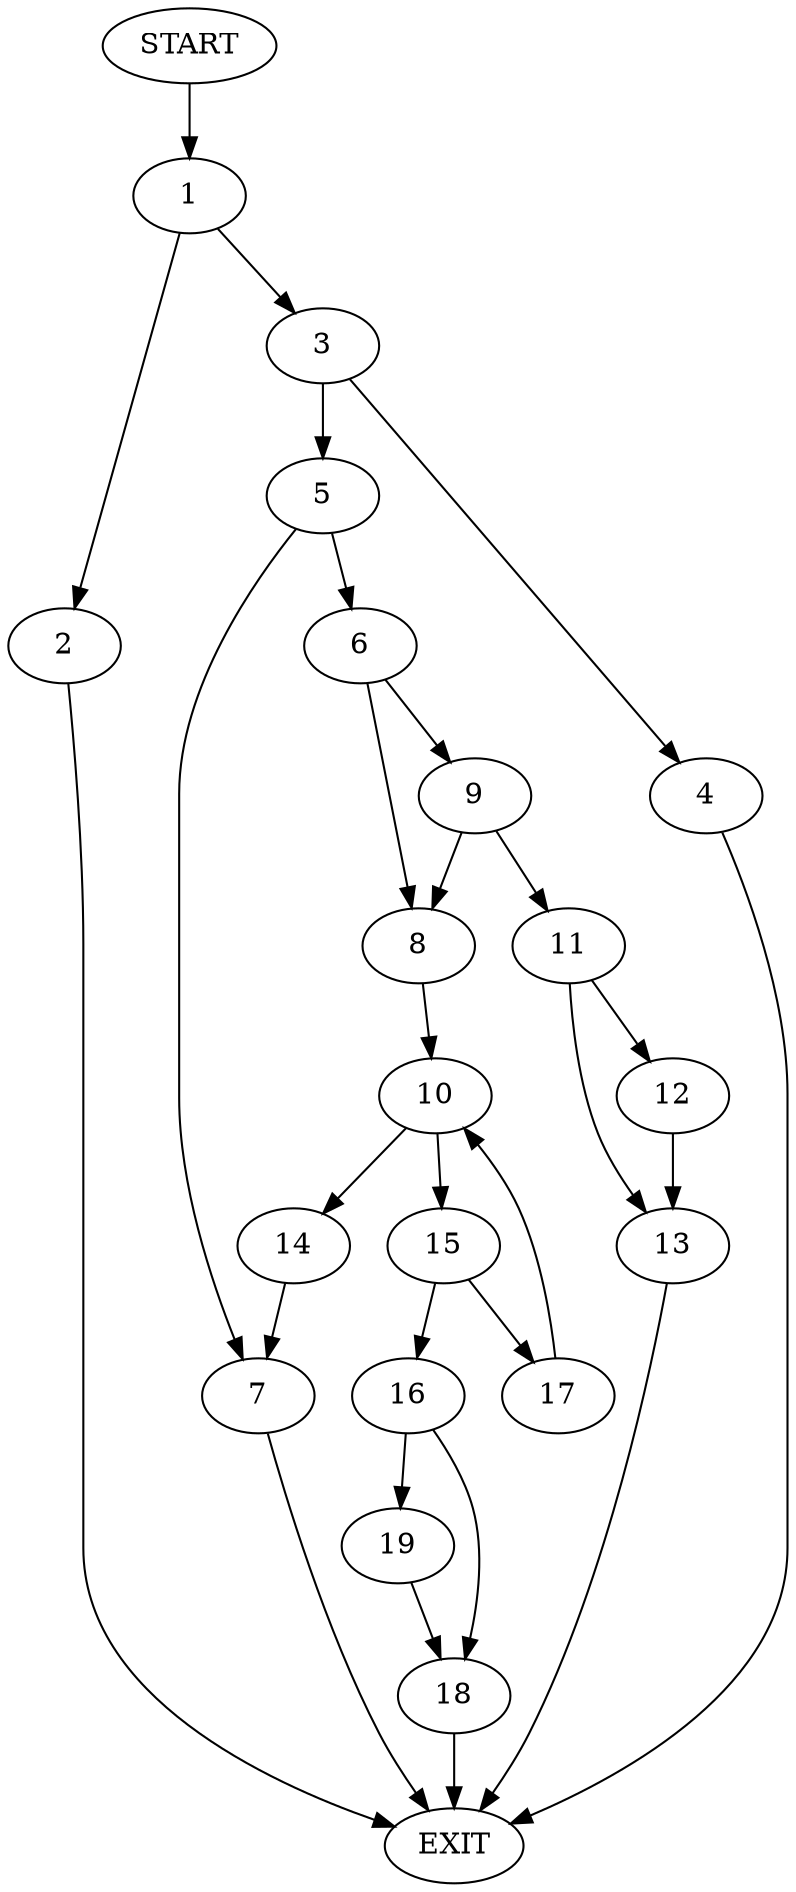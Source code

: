 digraph {
0 [label="START"]
20 [label="EXIT"]
0 -> 1
1 -> 2
1 -> 3
3 -> 4
3 -> 5
2 -> 20
4 -> 20
5 -> 6
5 -> 7
7 -> 20
6 -> 8
6 -> 9
8 -> 10
9 -> 8
9 -> 11
11 -> 12
11 -> 13
12 -> 13
13 -> 20
10 -> 14
10 -> 15
15 -> 16
15 -> 17
14 -> 7
16 -> 18
16 -> 19
17 -> 10
19 -> 18
18 -> 20
}
